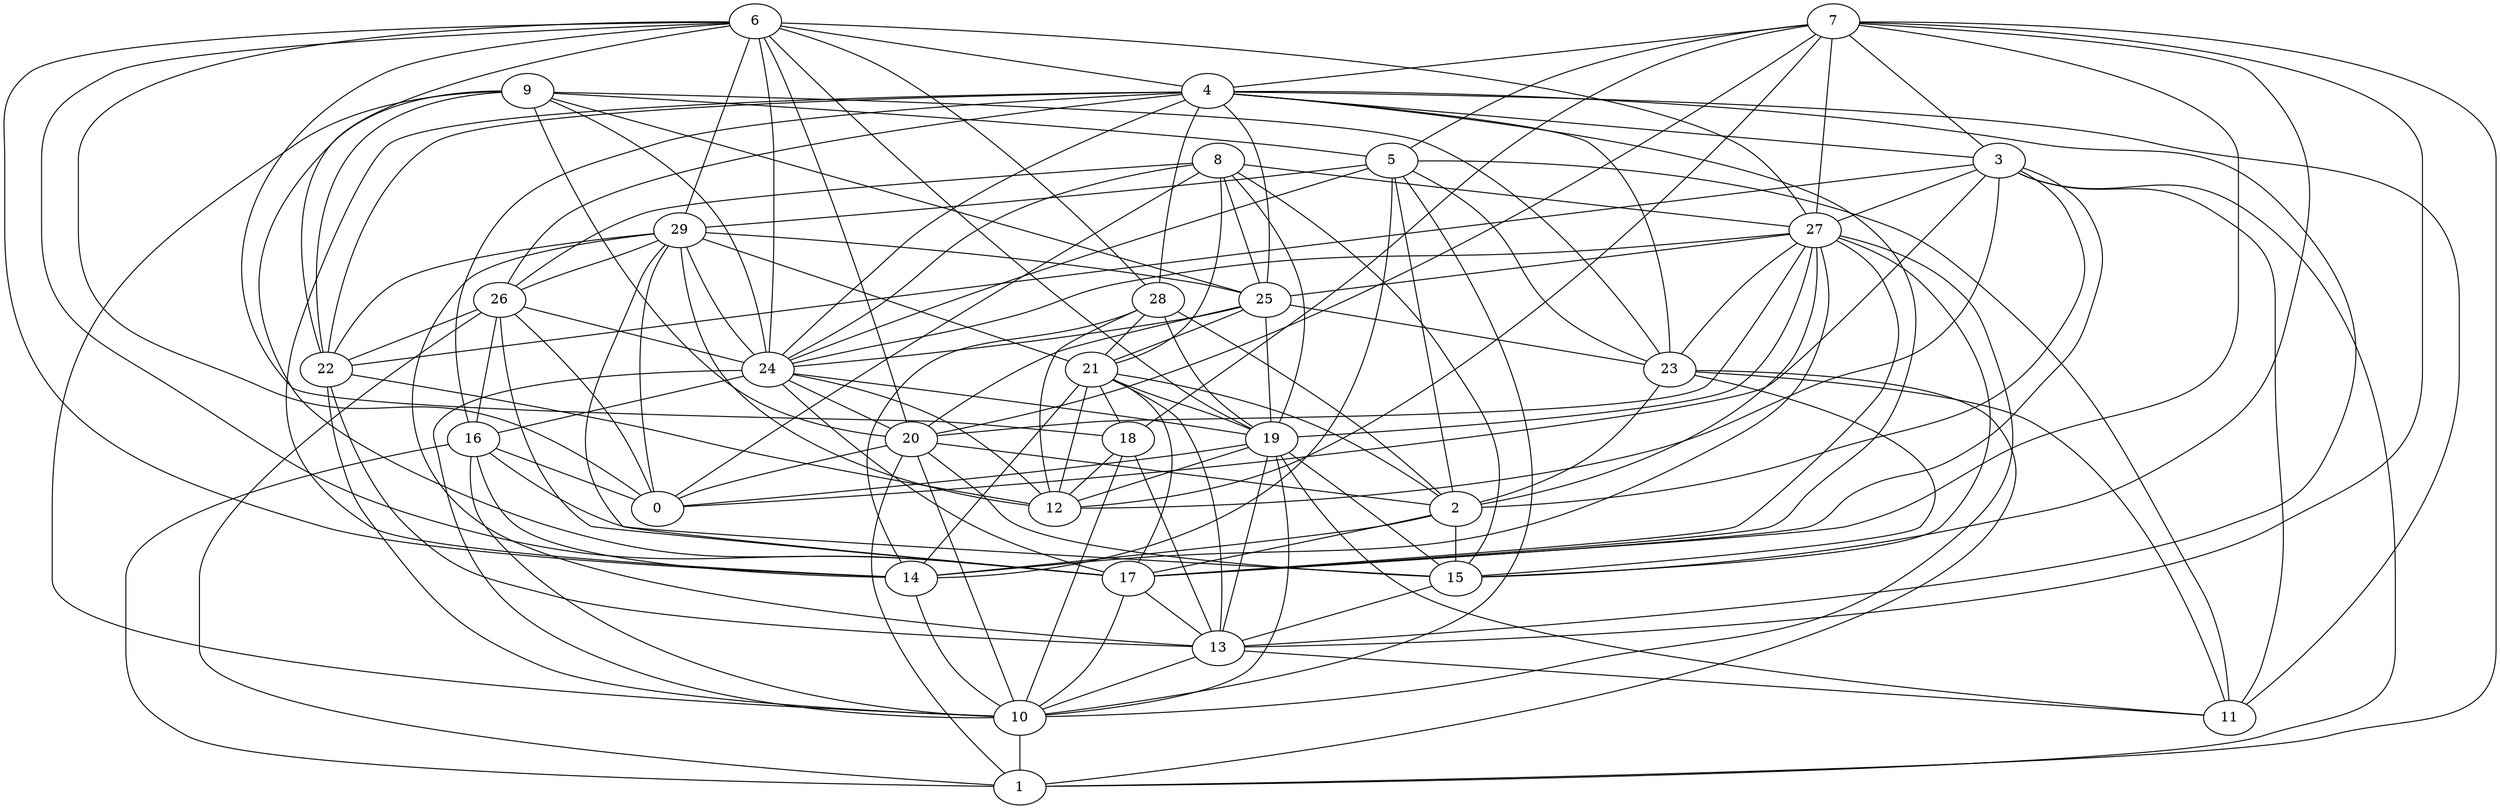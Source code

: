 digraph GG_graph {

subgraph G_graph {
edge [color = black]
"16" -> "10" [dir = none]
"16" -> "15" [dir = none]
"25" -> "23" [dir = none]
"9" -> "17" [dir = none]
"9" -> "25" [dir = none]
"9" -> "24" [dir = none]
"9" -> "20" [dir = none]
"9" -> "23" [dir = none]
"9" -> "22" [dir = none]
"22" -> "12" [dir = none]
"20" -> "2" [dir = none]
"20" -> "15" [dir = none]
"20" -> "1" [dir = none]
"26" -> "22" [dir = none]
"26" -> "17" [dir = none]
"26" -> "1" [dir = none]
"26" -> "24" [dir = none]
"14" -> "10" [dir = none]
"21" -> "18" [dir = none]
"21" -> "19" [dir = none]
"21" -> "13" [dir = none]
"21" -> "17" [dir = none]
"23" -> "15" [dir = none]
"23" -> "1" [dir = none]
"23" -> "2" [dir = none]
"27" -> "2" [dir = none]
"27" -> "25" [dir = none]
"27" -> "24" [dir = none]
"27" -> "15" [dir = none]
"27" -> "14" [dir = none]
"27" -> "23" [dir = none]
"27" -> "17" [dir = none]
"29" -> "22" [dir = none]
"29" -> "12" [dir = none]
"29" -> "13" [dir = none]
"29" -> "17" [dir = none]
"29" -> "24" [dir = none]
"29" -> "21" [dir = none]
"29" -> "0" [dir = none]
"29" -> "26" [dir = none]
"15" -> "13" [dir = none]
"24" -> "20" [dir = none]
"24" -> "19" [dir = none]
"24" -> "17" [dir = none]
"24" -> "10" [dir = none]
"24" -> "12" [dir = none]
"24" -> "16" [dir = none]
"18" -> "13" [dir = none]
"18" -> "12" [dir = none]
"19" -> "11" [dir = none]
"19" -> "0" [dir = none]
"19" -> "15" [dir = none]
"3" -> "0" [dir = none]
"3" -> "11" [dir = none]
"3" -> "17" [dir = none]
"3" -> "27" [dir = none]
"6" -> "4" [dir = none]
"6" -> "29" [dir = none]
"6" -> "27" [dir = none]
"6" -> "17" [dir = none]
"6" -> "28" [dir = none]
"5" -> "29" [dir = none]
"5" -> "23" [dir = none]
"5" -> "24" [dir = none]
"5" -> "11" [dir = none]
"5" -> "2" [dir = none]
"4" -> "3" [dir = none]
"4" -> "25" [dir = none]
"4" -> "11" [dir = none]
"4" -> "24" [dir = none]
"4" -> "23" [dir = none]
"4" -> "26" [dir = none]
"28" -> "12" [dir = none]
"28" -> "14" [dir = none]
"28" -> "19" [dir = none]
"17" -> "10" [dir = none]
"10" -> "1" [dir = none]
"7" -> "4" [dir = none]
"7" -> "27" [dir = none]
"7" -> "15" [dir = none]
"7" -> "1" [dir = none]
"7" -> "5" [dir = none]
"7" -> "3" [dir = none]
"7" -> "13" [dir = none]
"8" -> "26" [dir = none]
"8" -> "25" [dir = none]
"8" -> "0" [dir = none]
"16" -> "14" [dir = none]
"19" -> "12" [dir = none]
"4" -> "28" [dir = none]
"3" -> "2" [dir = none]
"18" -> "10" [dir = none]
"6" -> "19" [dir = none]
"5" -> "10" [dir = none]
"2" -> "14" [dir = none]
"9" -> "10" [dir = none]
"16" -> "0" [dir = none]
"20" -> "10" [dir = none]
"5" -> "14" [dir = none]
"6" -> "22" [dir = none]
"8" -> "19" [dir = none]
"29" -> "25" [dir = none]
"13" -> "10" [dir = none]
"20" -> "0" [dir = none]
"21" -> "12" [dir = none]
"28" -> "21" [dir = none]
"6" -> "20" [dir = none]
"25" -> "24" [dir = none]
"27" -> "10" [dir = none]
"19" -> "13" [dir = none]
"19" -> "10" [dir = none]
"3" -> "12" [dir = none]
"7" -> "17" [dir = none]
"6" -> "24" [dir = none]
"7" -> "12" [dir = none]
"17" -> "13" [dir = none]
"4" -> "13" [dir = none]
"27" -> "19" [dir = none]
"22" -> "10" [dir = none]
"7" -> "18" [dir = none]
"9" -> "5" [dir = none]
"4" -> "22" [dir = none]
"6" -> "18" [dir = none]
"8" -> "15" [dir = none]
"22" -> "13" [dir = none]
"4" -> "16" [dir = none]
"4" -> "14" [dir = none]
"26" -> "0" [dir = none]
"2" -> "17" [dir = none]
"8" -> "27" [dir = none]
"27" -> "20" [dir = none]
"16" -> "1" [dir = none]
"3" -> "22" [dir = none]
"3" -> "1" [dir = none]
"28" -> "2" [dir = none]
"21" -> "2" [dir = none]
"25" -> "21" [dir = none]
"26" -> "16" [dir = none]
"8" -> "24" [dir = none]
"7" -> "20" [dir = none]
"4" -> "17" [dir = none]
"6" -> "14" [dir = none]
"25" -> "20" [dir = none]
"21" -> "14" [dir = none]
"6" -> "0" [dir = none]
"23" -> "11" [dir = none]
"8" -> "21" [dir = none]
"25" -> "19" [dir = none]
"13" -> "11" [dir = none]
"2" -> "15" [dir = none]
}

}
